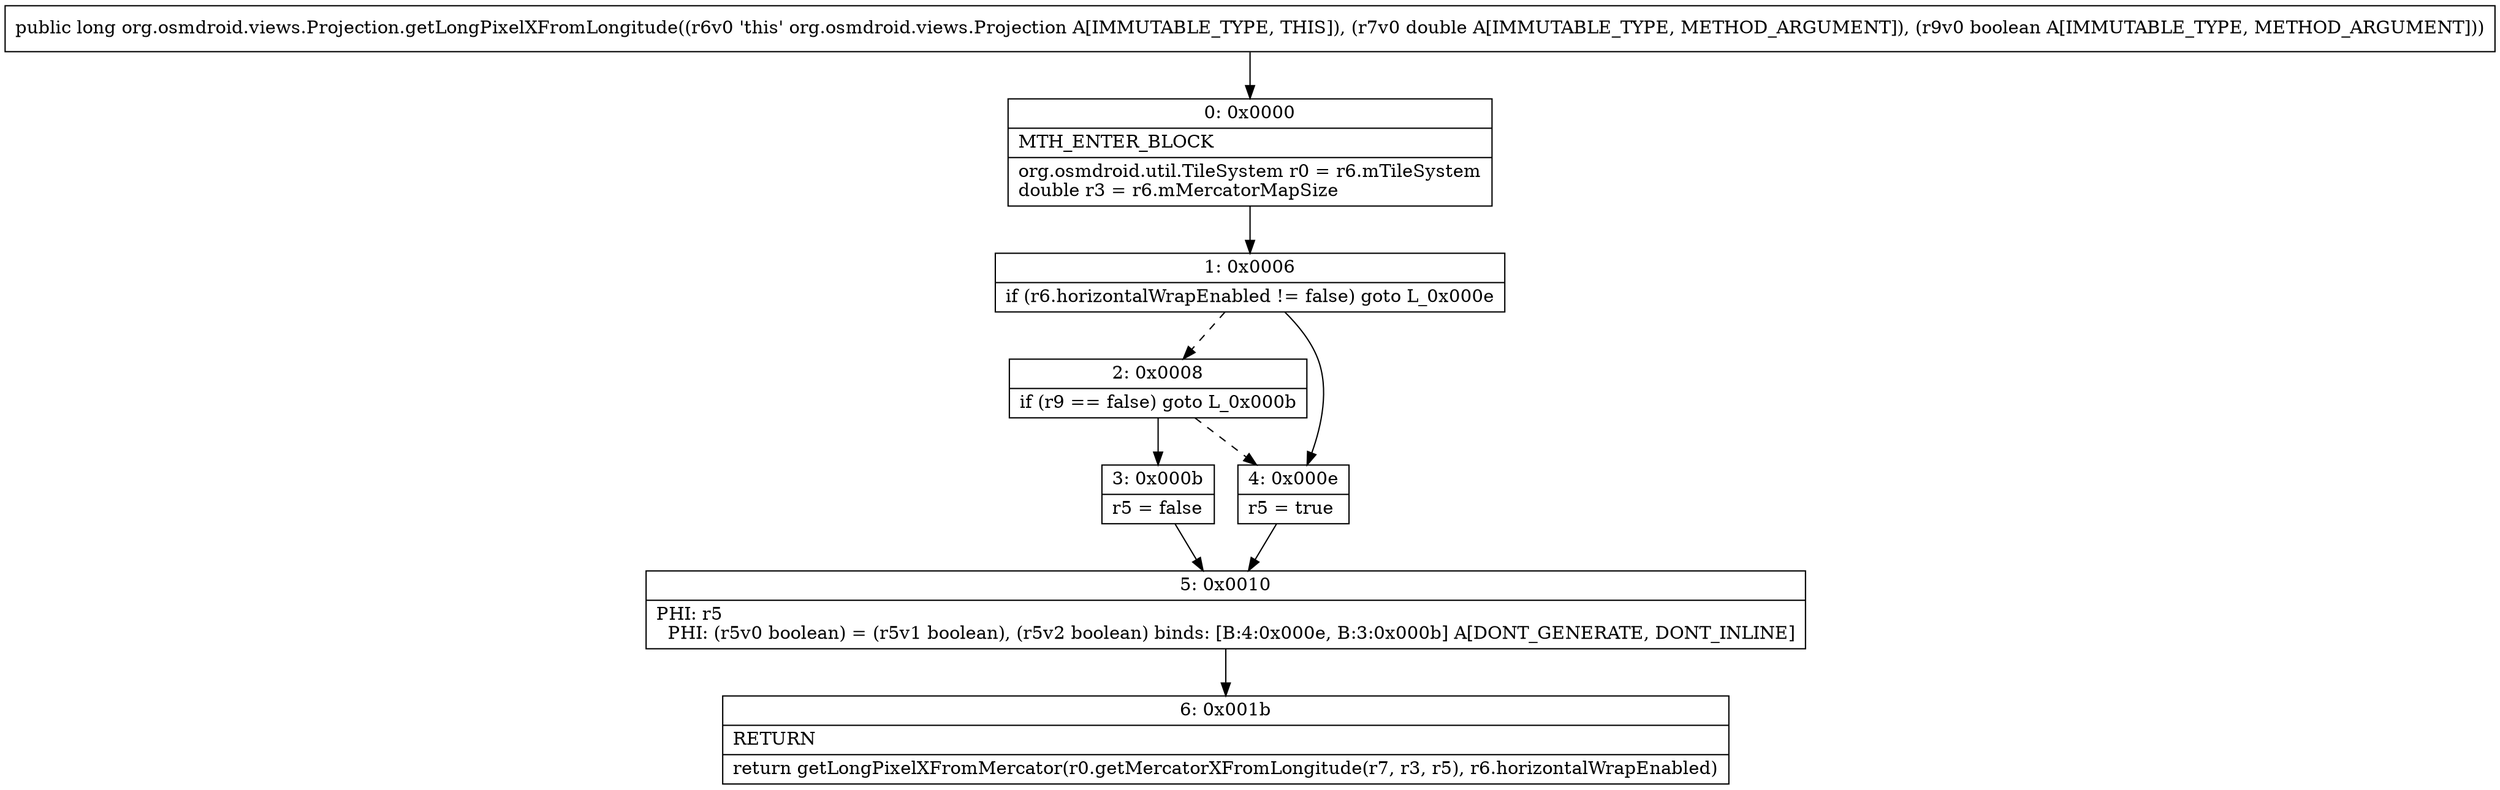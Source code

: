 digraph "CFG fororg.osmdroid.views.Projection.getLongPixelXFromLongitude(DZ)J" {
Node_0 [shape=record,label="{0\:\ 0x0000|MTH_ENTER_BLOCK\l|org.osmdroid.util.TileSystem r0 = r6.mTileSystem\ldouble r3 = r6.mMercatorMapSize\l}"];
Node_1 [shape=record,label="{1\:\ 0x0006|if (r6.horizontalWrapEnabled != false) goto L_0x000e\l}"];
Node_2 [shape=record,label="{2\:\ 0x0008|if (r9 == false) goto L_0x000b\l}"];
Node_3 [shape=record,label="{3\:\ 0x000b|r5 = false\l}"];
Node_4 [shape=record,label="{4\:\ 0x000e|r5 = true\l}"];
Node_5 [shape=record,label="{5\:\ 0x0010|PHI: r5 \l  PHI: (r5v0 boolean) = (r5v1 boolean), (r5v2 boolean) binds: [B:4:0x000e, B:3:0x000b] A[DONT_GENERATE, DONT_INLINE]\l}"];
Node_6 [shape=record,label="{6\:\ 0x001b|RETURN\l|return getLongPixelXFromMercator(r0.getMercatorXFromLongitude(r7, r3, r5), r6.horizontalWrapEnabled)\l}"];
MethodNode[shape=record,label="{public long org.osmdroid.views.Projection.getLongPixelXFromLongitude((r6v0 'this' org.osmdroid.views.Projection A[IMMUTABLE_TYPE, THIS]), (r7v0 double A[IMMUTABLE_TYPE, METHOD_ARGUMENT]), (r9v0 boolean A[IMMUTABLE_TYPE, METHOD_ARGUMENT])) }"];
MethodNode -> Node_0;
Node_0 -> Node_1;
Node_1 -> Node_2[style=dashed];
Node_1 -> Node_4;
Node_2 -> Node_3;
Node_2 -> Node_4[style=dashed];
Node_3 -> Node_5;
Node_4 -> Node_5;
Node_5 -> Node_6;
}

